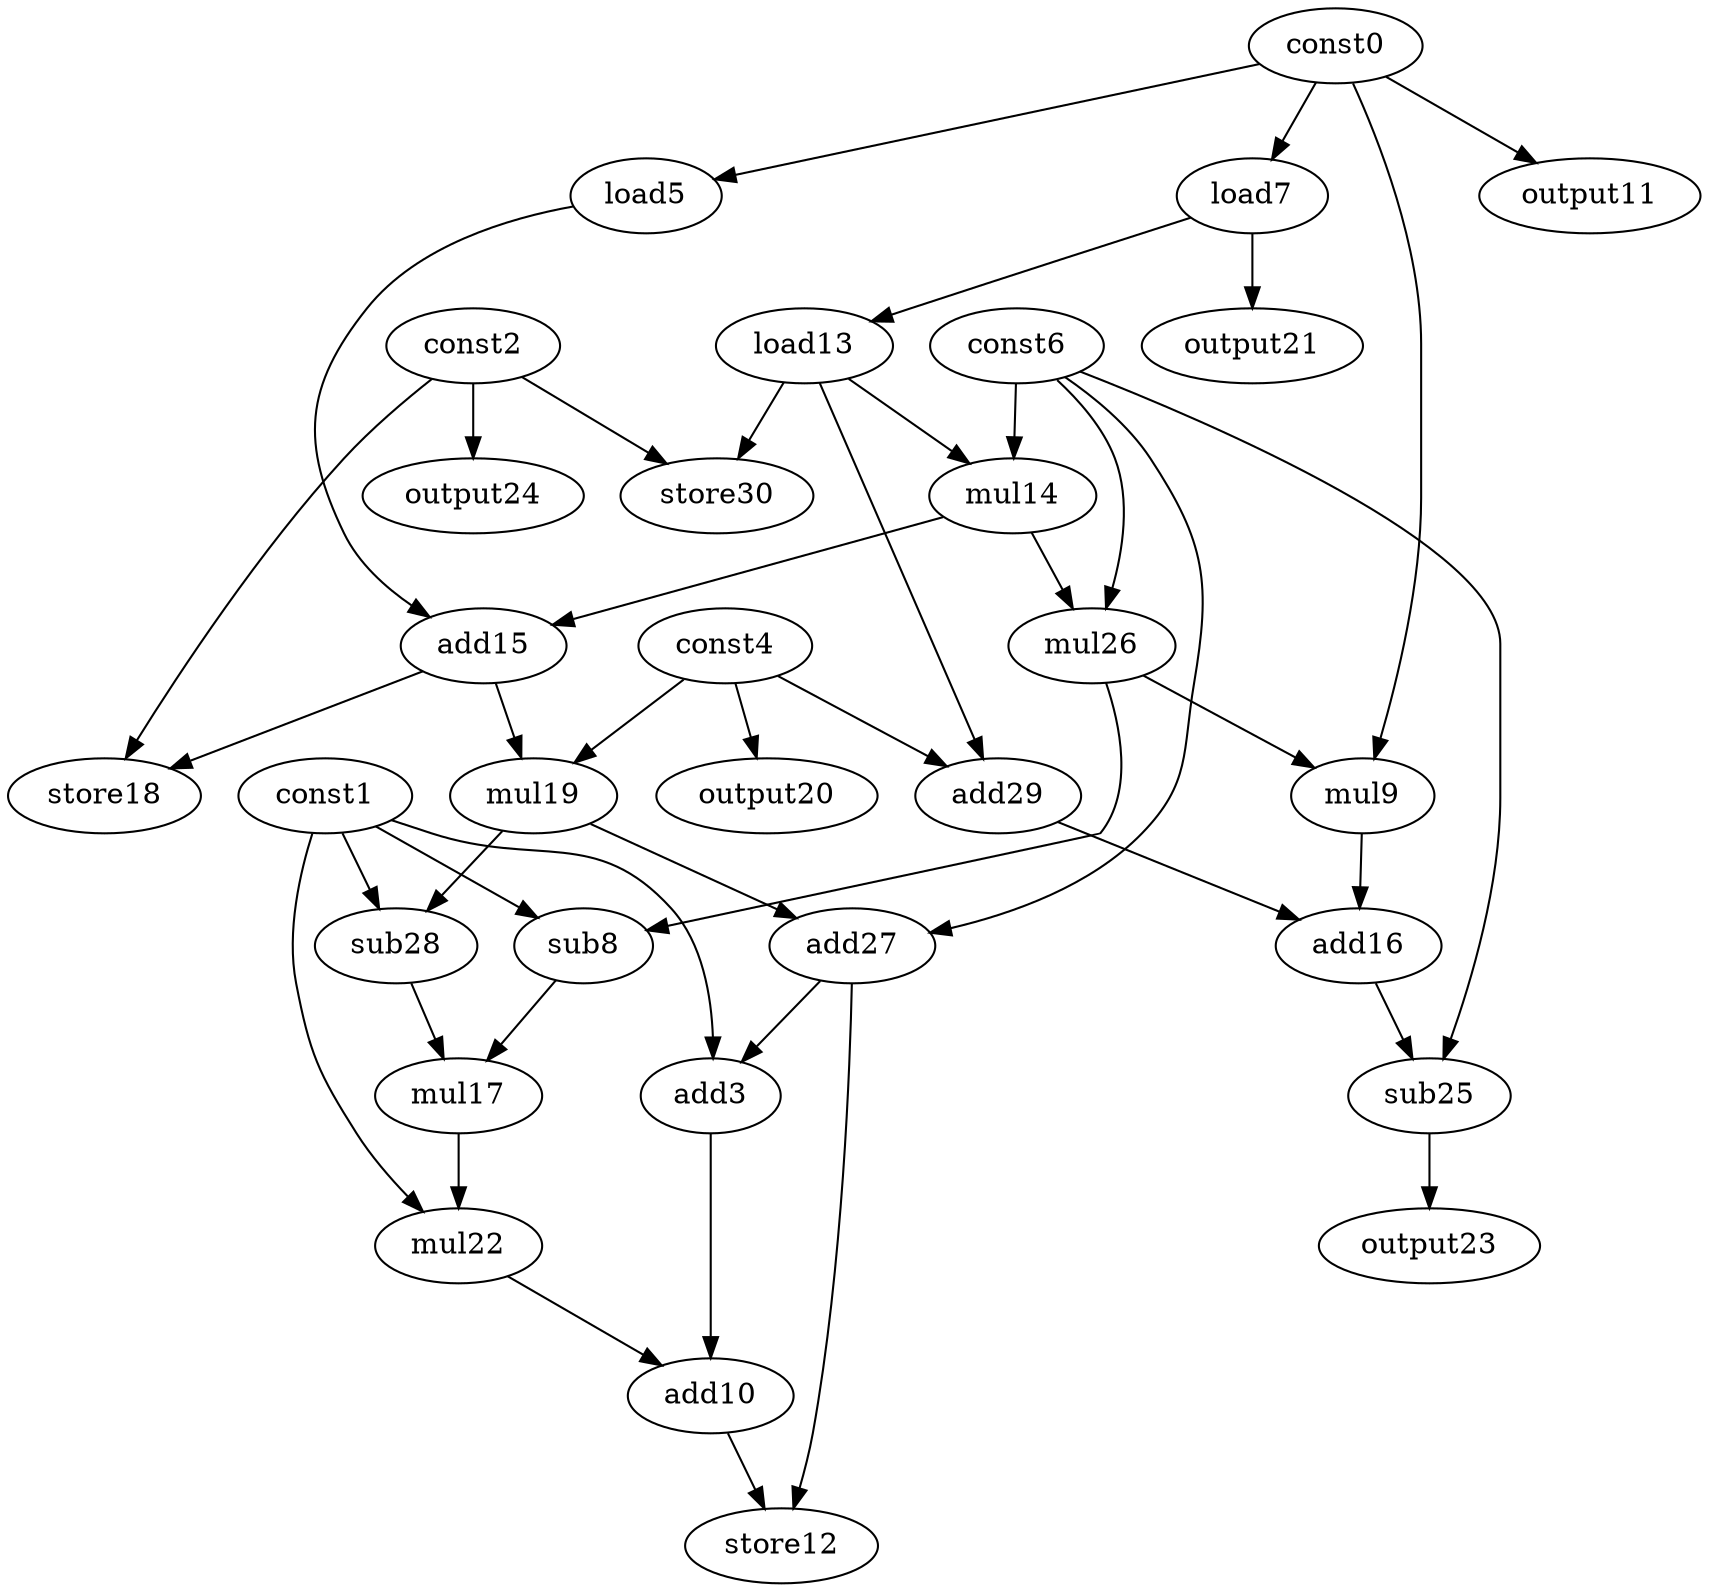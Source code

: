 digraph G { 
const0[opcode=const]; 
const1[opcode=const]; 
const2[opcode=const]; 
add3[opcode=add]; 
const4[opcode=const]; 
load5[opcode=load]; 
const6[opcode=const]; 
load7[opcode=load]; 
sub8[opcode=sub]; 
mul9[opcode=mul]; 
add10[opcode=add]; 
output11[opcode=output]; 
store12[opcode=store]; 
load13[opcode=load]; 
mul14[opcode=mul]; 
add15[opcode=add]; 
add16[opcode=add]; 
mul17[opcode=mul]; 
store18[opcode=store]; 
mul19[opcode=mul]; 
output20[opcode=output]; 
output21[opcode=output]; 
mul22[opcode=mul]; 
output23[opcode=output]; 
output24[opcode=output]; 
sub25[opcode=sub]; 
mul26[opcode=mul]; 
add27[opcode=add]; 
sub28[opcode=sub]; 
add29[opcode=add]; 
store30[opcode=store]; 
const0->load5[operand=0];
const0->load7[operand=0];
const0->output11[operand=0];
const4->output20[operand=0];
const2->output24[operand=0];
load7->load13[operand=0];
load7->output21[operand=0];
load13->mul14[operand=0];
const6->mul14[operand=1];
const4->add29[operand=0];
load13->add29[operand=1];
const2->store30[operand=0];
load13->store30[operand=1];
load5->add15[operand=0];
mul14->add15[operand=1];
mul14->mul26[operand=0];
const6->mul26[operand=1];
const1->sub8[operand=0];
mul26->sub8[operand=1];
const0->mul9[operand=0];
mul26->mul9[operand=1];
const2->store18[operand=0];
add15->store18[operand=1];
const4->mul19[operand=0];
add15->mul19[operand=1];
mul9->add16[operand=0];
add29->add16[operand=1];
mul19->add27[operand=0];
const6->add27[operand=1];
const1->sub28[operand=0];
mul19->sub28[operand=1];
const1->add3[operand=0];
add27->add3[operand=1];
sub8->mul17[operand=0];
sub28->mul17[operand=1];
add16->sub25[operand=0];
const6->sub25[operand=1];
mul17->mul22[operand=0];
const1->mul22[operand=1];
sub25->output23[operand=0];
add3->add10[operand=0];
mul22->add10[operand=1];
add10->store12[operand=0];
add27->store12[operand=1];
}
